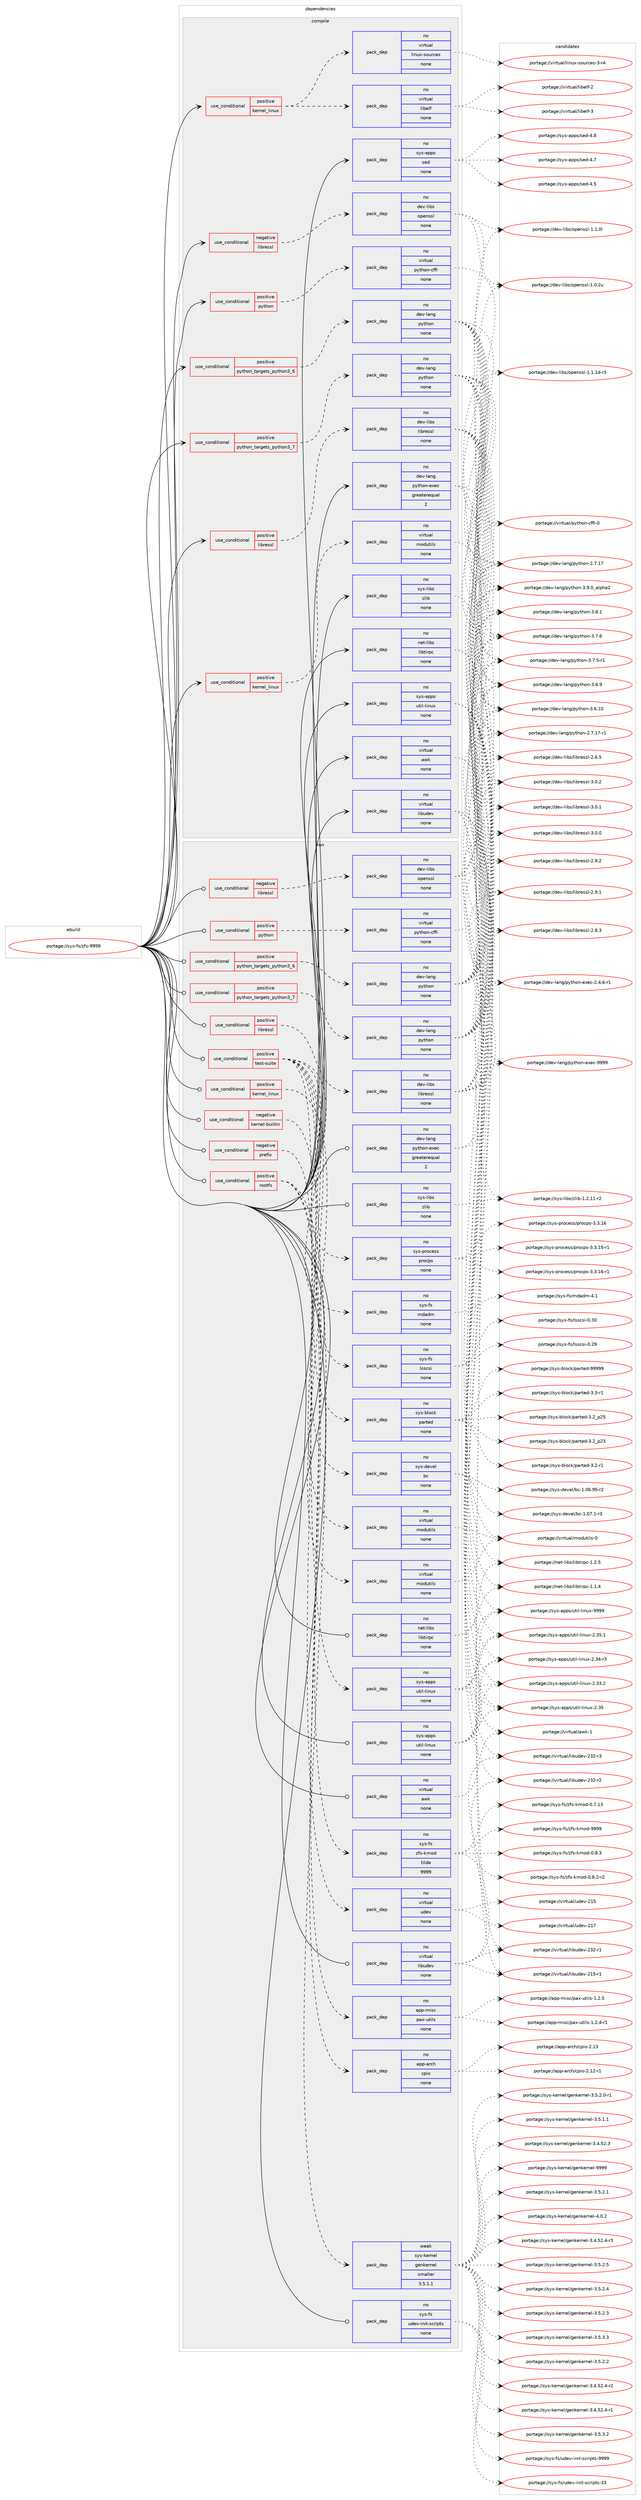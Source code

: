 digraph prolog {

# *************
# Graph options
# *************

newrank=true;
concentrate=true;
compound=true;
graph [rankdir=LR,fontname=Helvetica,fontsize=10,ranksep=1.5];#, ranksep=2.5, nodesep=0.2];
edge  [arrowhead=vee];
node  [fontname=Helvetica,fontsize=10];

# **********
# The ebuild
# **********

subgraph cluster_leftcol {
color=gray;
rank=same;
label=<<i>ebuild</i>>;
id [label="portage://sys-fs/zfs-9999", color=red, width=4, href="../sys-fs/zfs-9999.svg"];
}

# ****************
# The dependencies
# ****************

subgraph cluster_midcol {
color=gray;
label=<<i>dependencies</i>>;
subgraph cluster_compile {
fillcolor="#eeeeee";
style=filled;
label=<<i>compile</i>>;
subgraph cond8809 {
dependency45622 [label=<<TABLE BORDER="0" CELLBORDER="1" CELLSPACING="0" CELLPADDING="4"><TR><TD ROWSPAN="3" CELLPADDING="10">use_conditional</TD></TR><TR><TD>negative</TD></TR><TR><TD>libressl</TD></TR></TABLE>>, shape=none, color=red];
subgraph pack35790 {
dependency45623 [label=<<TABLE BORDER="0" CELLBORDER="1" CELLSPACING="0" CELLPADDING="4" WIDTH="220"><TR><TD ROWSPAN="6" CELLPADDING="30">pack_dep</TD></TR><TR><TD WIDTH="110">no</TD></TR><TR><TD>dev-libs</TD></TR><TR><TD>openssl</TD></TR><TR><TD>none</TD></TR><TR><TD></TD></TR></TABLE>>, shape=none, color=blue];
}
dependency45622:e -> dependency45623:w [weight=20,style="dashed",arrowhead="vee"];
}
id:e -> dependency45622:w [weight=20,style="solid",arrowhead="vee"];
subgraph cond8810 {
dependency45624 [label=<<TABLE BORDER="0" CELLBORDER="1" CELLSPACING="0" CELLPADDING="4"><TR><TD ROWSPAN="3" CELLPADDING="10">use_conditional</TD></TR><TR><TD>positive</TD></TR><TR><TD>kernel_linux</TD></TR></TABLE>>, shape=none, color=red];
subgraph pack35791 {
dependency45625 [label=<<TABLE BORDER="0" CELLBORDER="1" CELLSPACING="0" CELLPADDING="4" WIDTH="220"><TR><TD ROWSPAN="6" CELLPADDING="30">pack_dep</TD></TR><TR><TD WIDTH="110">no</TD></TR><TR><TD>virtual</TD></TR><TR><TD>linux-sources</TD></TR><TR><TD>none</TD></TR><TR><TD></TD></TR></TABLE>>, shape=none, color=blue];
}
dependency45624:e -> dependency45625:w [weight=20,style="dashed",arrowhead="vee"];
subgraph pack35792 {
dependency45626 [label=<<TABLE BORDER="0" CELLBORDER="1" CELLSPACING="0" CELLPADDING="4" WIDTH="220"><TR><TD ROWSPAN="6" CELLPADDING="30">pack_dep</TD></TR><TR><TD WIDTH="110">no</TD></TR><TR><TD>virtual</TD></TR><TR><TD>libelf</TD></TR><TR><TD>none</TD></TR><TR><TD></TD></TR></TABLE>>, shape=none, color=blue];
}
dependency45624:e -> dependency45626:w [weight=20,style="dashed",arrowhead="vee"];
}
id:e -> dependency45624:w [weight=20,style="solid",arrowhead="vee"];
subgraph cond8811 {
dependency45627 [label=<<TABLE BORDER="0" CELLBORDER="1" CELLSPACING="0" CELLPADDING="4"><TR><TD ROWSPAN="3" CELLPADDING="10">use_conditional</TD></TR><TR><TD>positive</TD></TR><TR><TD>kernel_linux</TD></TR></TABLE>>, shape=none, color=red];
subgraph pack35793 {
dependency45628 [label=<<TABLE BORDER="0" CELLBORDER="1" CELLSPACING="0" CELLPADDING="4" WIDTH="220"><TR><TD ROWSPAN="6" CELLPADDING="30">pack_dep</TD></TR><TR><TD WIDTH="110">no</TD></TR><TR><TD>virtual</TD></TR><TR><TD>modutils</TD></TR><TR><TD>none</TD></TR><TR><TD></TD></TR></TABLE>>, shape=none, color=blue];
}
dependency45627:e -> dependency45628:w [weight=20,style="dashed",arrowhead="vee"];
}
id:e -> dependency45627:w [weight=20,style="solid",arrowhead="vee"];
subgraph cond8812 {
dependency45629 [label=<<TABLE BORDER="0" CELLBORDER="1" CELLSPACING="0" CELLPADDING="4"><TR><TD ROWSPAN="3" CELLPADDING="10">use_conditional</TD></TR><TR><TD>positive</TD></TR><TR><TD>libressl</TD></TR></TABLE>>, shape=none, color=red];
subgraph pack35794 {
dependency45630 [label=<<TABLE BORDER="0" CELLBORDER="1" CELLSPACING="0" CELLPADDING="4" WIDTH="220"><TR><TD ROWSPAN="6" CELLPADDING="30">pack_dep</TD></TR><TR><TD WIDTH="110">no</TD></TR><TR><TD>dev-libs</TD></TR><TR><TD>libressl</TD></TR><TR><TD>none</TD></TR><TR><TD></TD></TR></TABLE>>, shape=none, color=blue];
}
dependency45629:e -> dependency45630:w [weight=20,style="dashed",arrowhead="vee"];
}
id:e -> dependency45629:w [weight=20,style="solid",arrowhead="vee"];
subgraph cond8813 {
dependency45631 [label=<<TABLE BORDER="0" CELLBORDER="1" CELLSPACING="0" CELLPADDING="4"><TR><TD ROWSPAN="3" CELLPADDING="10">use_conditional</TD></TR><TR><TD>positive</TD></TR><TR><TD>python</TD></TR></TABLE>>, shape=none, color=red];
subgraph pack35795 {
dependency45632 [label=<<TABLE BORDER="0" CELLBORDER="1" CELLSPACING="0" CELLPADDING="4" WIDTH="220"><TR><TD ROWSPAN="6" CELLPADDING="30">pack_dep</TD></TR><TR><TD WIDTH="110">no</TD></TR><TR><TD>virtual</TD></TR><TR><TD>python-cffi</TD></TR><TR><TD>none</TD></TR><TR><TD></TD></TR></TABLE>>, shape=none, color=blue];
}
dependency45631:e -> dependency45632:w [weight=20,style="dashed",arrowhead="vee"];
}
id:e -> dependency45631:w [weight=20,style="solid",arrowhead="vee"];
subgraph cond8814 {
dependency45633 [label=<<TABLE BORDER="0" CELLBORDER="1" CELLSPACING="0" CELLPADDING="4"><TR><TD ROWSPAN="3" CELLPADDING="10">use_conditional</TD></TR><TR><TD>positive</TD></TR><TR><TD>python_targets_python3_6</TD></TR></TABLE>>, shape=none, color=red];
subgraph pack35796 {
dependency45634 [label=<<TABLE BORDER="0" CELLBORDER="1" CELLSPACING="0" CELLPADDING="4" WIDTH="220"><TR><TD ROWSPAN="6" CELLPADDING="30">pack_dep</TD></TR><TR><TD WIDTH="110">no</TD></TR><TR><TD>dev-lang</TD></TR><TR><TD>python</TD></TR><TR><TD>none</TD></TR><TR><TD></TD></TR></TABLE>>, shape=none, color=blue];
}
dependency45633:e -> dependency45634:w [weight=20,style="dashed",arrowhead="vee"];
}
id:e -> dependency45633:w [weight=20,style="solid",arrowhead="vee"];
subgraph cond8815 {
dependency45635 [label=<<TABLE BORDER="0" CELLBORDER="1" CELLSPACING="0" CELLPADDING="4"><TR><TD ROWSPAN="3" CELLPADDING="10">use_conditional</TD></TR><TR><TD>positive</TD></TR><TR><TD>python_targets_python3_7</TD></TR></TABLE>>, shape=none, color=red];
subgraph pack35797 {
dependency45636 [label=<<TABLE BORDER="0" CELLBORDER="1" CELLSPACING="0" CELLPADDING="4" WIDTH="220"><TR><TD ROWSPAN="6" CELLPADDING="30">pack_dep</TD></TR><TR><TD WIDTH="110">no</TD></TR><TR><TD>dev-lang</TD></TR><TR><TD>python</TD></TR><TR><TD>none</TD></TR><TR><TD></TD></TR></TABLE>>, shape=none, color=blue];
}
dependency45635:e -> dependency45636:w [weight=20,style="dashed",arrowhead="vee"];
}
id:e -> dependency45635:w [weight=20,style="solid",arrowhead="vee"];
subgraph pack35798 {
dependency45637 [label=<<TABLE BORDER="0" CELLBORDER="1" CELLSPACING="0" CELLPADDING="4" WIDTH="220"><TR><TD ROWSPAN="6" CELLPADDING="30">pack_dep</TD></TR><TR><TD WIDTH="110">no</TD></TR><TR><TD>dev-lang</TD></TR><TR><TD>python-exec</TD></TR><TR><TD>greaterequal</TD></TR><TR><TD>2</TD></TR></TABLE>>, shape=none, color=blue];
}
id:e -> dependency45637:w [weight=20,style="solid",arrowhead="vee"];
subgraph pack35799 {
dependency45638 [label=<<TABLE BORDER="0" CELLBORDER="1" CELLSPACING="0" CELLPADDING="4" WIDTH="220"><TR><TD ROWSPAN="6" CELLPADDING="30">pack_dep</TD></TR><TR><TD WIDTH="110">no</TD></TR><TR><TD>net-libs</TD></TR><TR><TD>libtirpc</TD></TR><TR><TD>none</TD></TR><TR><TD></TD></TR></TABLE>>, shape=none, color=blue];
}
id:e -> dependency45638:w [weight=20,style="solid",arrowhead="vee"];
subgraph pack35800 {
dependency45639 [label=<<TABLE BORDER="0" CELLBORDER="1" CELLSPACING="0" CELLPADDING="4" WIDTH="220"><TR><TD ROWSPAN="6" CELLPADDING="30">pack_dep</TD></TR><TR><TD WIDTH="110">no</TD></TR><TR><TD>sys-apps</TD></TR><TR><TD>sed</TD></TR><TR><TD>none</TD></TR><TR><TD></TD></TR></TABLE>>, shape=none, color=blue];
}
id:e -> dependency45639:w [weight=20,style="solid",arrowhead="vee"];
subgraph pack35801 {
dependency45640 [label=<<TABLE BORDER="0" CELLBORDER="1" CELLSPACING="0" CELLPADDING="4" WIDTH="220"><TR><TD ROWSPAN="6" CELLPADDING="30">pack_dep</TD></TR><TR><TD WIDTH="110">no</TD></TR><TR><TD>sys-apps</TD></TR><TR><TD>util-linux</TD></TR><TR><TD>none</TD></TR><TR><TD></TD></TR></TABLE>>, shape=none, color=blue];
}
id:e -> dependency45640:w [weight=20,style="solid",arrowhead="vee"];
subgraph pack35802 {
dependency45641 [label=<<TABLE BORDER="0" CELLBORDER="1" CELLSPACING="0" CELLPADDING="4" WIDTH="220"><TR><TD ROWSPAN="6" CELLPADDING="30">pack_dep</TD></TR><TR><TD WIDTH="110">no</TD></TR><TR><TD>sys-libs</TD></TR><TR><TD>zlib</TD></TR><TR><TD>none</TD></TR><TR><TD></TD></TR></TABLE>>, shape=none, color=blue];
}
id:e -> dependency45641:w [weight=20,style="solid",arrowhead="vee"];
subgraph pack35803 {
dependency45642 [label=<<TABLE BORDER="0" CELLBORDER="1" CELLSPACING="0" CELLPADDING="4" WIDTH="220"><TR><TD ROWSPAN="6" CELLPADDING="30">pack_dep</TD></TR><TR><TD WIDTH="110">no</TD></TR><TR><TD>virtual</TD></TR><TR><TD>awk</TD></TR><TR><TD>none</TD></TR><TR><TD></TD></TR></TABLE>>, shape=none, color=blue];
}
id:e -> dependency45642:w [weight=20,style="solid",arrowhead="vee"];
subgraph pack35804 {
dependency45643 [label=<<TABLE BORDER="0" CELLBORDER="1" CELLSPACING="0" CELLPADDING="4" WIDTH="220"><TR><TD ROWSPAN="6" CELLPADDING="30">pack_dep</TD></TR><TR><TD WIDTH="110">no</TD></TR><TR><TD>virtual</TD></TR><TR><TD>libudev</TD></TR><TR><TD>none</TD></TR><TR><TD></TD></TR></TABLE>>, shape=none, color=blue];
}
id:e -> dependency45643:w [weight=20,style="solid",arrowhead="vee"];
}
subgraph cluster_compileandrun {
fillcolor="#eeeeee";
style=filled;
label=<<i>compile and run</i>>;
}
subgraph cluster_run {
fillcolor="#eeeeee";
style=filled;
label=<<i>run</i>>;
subgraph cond8816 {
dependency45644 [label=<<TABLE BORDER="0" CELLBORDER="1" CELLSPACING="0" CELLPADDING="4"><TR><TD ROWSPAN="3" CELLPADDING="10">use_conditional</TD></TR><TR><TD>negative</TD></TR><TR><TD>kernel-builtin</TD></TR></TABLE>>, shape=none, color=red];
subgraph pack35805 {
dependency45645 [label=<<TABLE BORDER="0" CELLBORDER="1" CELLSPACING="0" CELLPADDING="4" WIDTH="220"><TR><TD ROWSPAN="6" CELLPADDING="30">pack_dep</TD></TR><TR><TD WIDTH="110">no</TD></TR><TR><TD>sys-fs</TD></TR><TR><TD>zfs-kmod</TD></TR><TR><TD>tilde</TD></TR><TR><TD>9999</TD></TR></TABLE>>, shape=none, color=blue];
}
dependency45644:e -> dependency45645:w [weight=20,style="dashed",arrowhead="vee"];
}
id:e -> dependency45644:w [weight=20,style="solid",arrowhead="odot"];
subgraph cond8817 {
dependency45646 [label=<<TABLE BORDER="0" CELLBORDER="1" CELLSPACING="0" CELLPADDING="4"><TR><TD ROWSPAN="3" CELLPADDING="10">use_conditional</TD></TR><TR><TD>negative</TD></TR><TR><TD>libressl</TD></TR></TABLE>>, shape=none, color=red];
subgraph pack35806 {
dependency45647 [label=<<TABLE BORDER="0" CELLBORDER="1" CELLSPACING="0" CELLPADDING="4" WIDTH="220"><TR><TD ROWSPAN="6" CELLPADDING="30">pack_dep</TD></TR><TR><TD WIDTH="110">no</TD></TR><TR><TD>dev-libs</TD></TR><TR><TD>openssl</TD></TR><TR><TD>none</TD></TR><TR><TD></TD></TR></TABLE>>, shape=none, color=blue];
}
dependency45646:e -> dependency45647:w [weight=20,style="dashed",arrowhead="vee"];
}
id:e -> dependency45646:w [weight=20,style="solid",arrowhead="odot"];
subgraph cond8818 {
dependency45648 [label=<<TABLE BORDER="0" CELLBORDER="1" CELLSPACING="0" CELLPADDING="4"><TR><TD ROWSPAN="3" CELLPADDING="10">use_conditional</TD></TR><TR><TD>negative</TD></TR><TR><TD>prefix</TD></TR></TABLE>>, shape=none, color=red];
subgraph pack35807 {
dependency45649 [label=<<TABLE BORDER="0" CELLBORDER="1" CELLSPACING="0" CELLPADDING="4" WIDTH="220"><TR><TD ROWSPAN="6" CELLPADDING="30">pack_dep</TD></TR><TR><TD WIDTH="110">no</TD></TR><TR><TD>virtual</TD></TR><TR><TD>udev</TD></TR><TR><TD>none</TD></TR><TR><TD></TD></TR></TABLE>>, shape=none, color=blue];
}
dependency45648:e -> dependency45649:w [weight=20,style="dashed",arrowhead="vee"];
}
id:e -> dependency45648:w [weight=20,style="solid",arrowhead="odot"];
subgraph cond8819 {
dependency45650 [label=<<TABLE BORDER="0" CELLBORDER="1" CELLSPACING="0" CELLPADDING="4"><TR><TD ROWSPAN="3" CELLPADDING="10">use_conditional</TD></TR><TR><TD>positive</TD></TR><TR><TD>kernel_linux</TD></TR></TABLE>>, shape=none, color=red];
subgraph pack35808 {
dependency45651 [label=<<TABLE BORDER="0" CELLBORDER="1" CELLSPACING="0" CELLPADDING="4" WIDTH="220"><TR><TD ROWSPAN="6" CELLPADDING="30">pack_dep</TD></TR><TR><TD WIDTH="110">no</TD></TR><TR><TD>virtual</TD></TR><TR><TD>modutils</TD></TR><TR><TD>none</TD></TR><TR><TD></TD></TR></TABLE>>, shape=none, color=blue];
}
dependency45650:e -> dependency45651:w [weight=20,style="dashed",arrowhead="vee"];
}
id:e -> dependency45650:w [weight=20,style="solid",arrowhead="odot"];
subgraph cond8820 {
dependency45652 [label=<<TABLE BORDER="0" CELLBORDER="1" CELLSPACING="0" CELLPADDING="4"><TR><TD ROWSPAN="3" CELLPADDING="10">use_conditional</TD></TR><TR><TD>positive</TD></TR><TR><TD>libressl</TD></TR></TABLE>>, shape=none, color=red];
subgraph pack35809 {
dependency45653 [label=<<TABLE BORDER="0" CELLBORDER="1" CELLSPACING="0" CELLPADDING="4" WIDTH="220"><TR><TD ROWSPAN="6" CELLPADDING="30">pack_dep</TD></TR><TR><TD WIDTH="110">no</TD></TR><TR><TD>dev-libs</TD></TR><TR><TD>libressl</TD></TR><TR><TD>none</TD></TR><TR><TD></TD></TR></TABLE>>, shape=none, color=blue];
}
dependency45652:e -> dependency45653:w [weight=20,style="dashed",arrowhead="vee"];
}
id:e -> dependency45652:w [weight=20,style="solid",arrowhead="odot"];
subgraph cond8821 {
dependency45654 [label=<<TABLE BORDER="0" CELLBORDER="1" CELLSPACING="0" CELLPADDING="4"><TR><TD ROWSPAN="3" CELLPADDING="10">use_conditional</TD></TR><TR><TD>positive</TD></TR><TR><TD>python</TD></TR></TABLE>>, shape=none, color=red];
subgraph pack35810 {
dependency45655 [label=<<TABLE BORDER="0" CELLBORDER="1" CELLSPACING="0" CELLPADDING="4" WIDTH="220"><TR><TD ROWSPAN="6" CELLPADDING="30">pack_dep</TD></TR><TR><TD WIDTH="110">no</TD></TR><TR><TD>virtual</TD></TR><TR><TD>python-cffi</TD></TR><TR><TD>none</TD></TR><TR><TD></TD></TR></TABLE>>, shape=none, color=blue];
}
dependency45654:e -> dependency45655:w [weight=20,style="dashed",arrowhead="vee"];
}
id:e -> dependency45654:w [weight=20,style="solid",arrowhead="odot"];
subgraph cond8822 {
dependency45656 [label=<<TABLE BORDER="0" CELLBORDER="1" CELLSPACING="0" CELLPADDING="4"><TR><TD ROWSPAN="3" CELLPADDING="10">use_conditional</TD></TR><TR><TD>positive</TD></TR><TR><TD>python_targets_python3_6</TD></TR></TABLE>>, shape=none, color=red];
subgraph pack35811 {
dependency45657 [label=<<TABLE BORDER="0" CELLBORDER="1" CELLSPACING="0" CELLPADDING="4" WIDTH="220"><TR><TD ROWSPAN="6" CELLPADDING="30">pack_dep</TD></TR><TR><TD WIDTH="110">no</TD></TR><TR><TD>dev-lang</TD></TR><TR><TD>python</TD></TR><TR><TD>none</TD></TR><TR><TD></TD></TR></TABLE>>, shape=none, color=blue];
}
dependency45656:e -> dependency45657:w [weight=20,style="dashed",arrowhead="vee"];
}
id:e -> dependency45656:w [weight=20,style="solid",arrowhead="odot"];
subgraph cond8823 {
dependency45658 [label=<<TABLE BORDER="0" CELLBORDER="1" CELLSPACING="0" CELLPADDING="4"><TR><TD ROWSPAN="3" CELLPADDING="10">use_conditional</TD></TR><TR><TD>positive</TD></TR><TR><TD>python_targets_python3_7</TD></TR></TABLE>>, shape=none, color=red];
subgraph pack35812 {
dependency45659 [label=<<TABLE BORDER="0" CELLBORDER="1" CELLSPACING="0" CELLPADDING="4" WIDTH="220"><TR><TD ROWSPAN="6" CELLPADDING="30">pack_dep</TD></TR><TR><TD WIDTH="110">no</TD></TR><TR><TD>dev-lang</TD></TR><TR><TD>python</TD></TR><TR><TD>none</TD></TR><TR><TD></TD></TR></TABLE>>, shape=none, color=blue];
}
dependency45658:e -> dependency45659:w [weight=20,style="dashed",arrowhead="vee"];
}
id:e -> dependency45658:w [weight=20,style="solid",arrowhead="odot"];
subgraph cond8824 {
dependency45660 [label=<<TABLE BORDER="0" CELLBORDER="1" CELLSPACING="0" CELLPADDING="4"><TR><TD ROWSPAN="3" CELLPADDING="10">use_conditional</TD></TR><TR><TD>positive</TD></TR><TR><TD>rootfs</TD></TR></TABLE>>, shape=none, color=red];
subgraph pack35813 {
dependency45661 [label=<<TABLE BORDER="0" CELLBORDER="1" CELLSPACING="0" CELLPADDING="4" WIDTH="220"><TR><TD ROWSPAN="6" CELLPADDING="30">pack_dep</TD></TR><TR><TD WIDTH="110">no</TD></TR><TR><TD>app-arch</TD></TR><TR><TD>cpio</TD></TR><TR><TD>none</TD></TR><TR><TD></TD></TR></TABLE>>, shape=none, color=blue];
}
dependency45660:e -> dependency45661:w [weight=20,style="dashed",arrowhead="vee"];
subgraph pack35814 {
dependency45662 [label=<<TABLE BORDER="0" CELLBORDER="1" CELLSPACING="0" CELLPADDING="4" WIDTH="220"><TR><TD ROWSPAN="6" CELLPADDING="30">pack_dep</TD></TR><TR><TD WIDTH="110">no</TD></TR><TR><TD>app-misc</TD></TR><TR><TD>pax-utils</TD></TR><TR><TD>none</TD></TR><TR><TD></TD></TR></TABLE>>, shape=none, color=blue];
}
dependency45660:e -> dependency45662:w [weight=20,style="dashed",arrowhead="vee"];
subgraph pack35815 {
dependency45663 [label=<<TABLE BORDER="0" CELLBORDER="1" CELLSPACING="0" CELLPADDING="4" WIDTH="220"><TR><TD ROWSPAN="6" CELLPADDING="30">pack_dep</TD></TR><TR><TD WIDTH="110">weak</TD></TR><TR><TD>sys-kernel</TD></TR><TR><TD>genkernel</TD></TR><TR><TD>smaller</TD></TR><TR><TD>3.5.1.1</TD></TR></TABLE>>, shape=none, color=blue];
}
dependency45660:e -> dependency45663:w [weight=20,style="dashed",arrowhead="vee"];
}
id:e -> dependency45660:w [weight=20,style="solid",arrowhead="odot"];
subgraph cond8825 {
dependency45664 [label=<<TABLE BORDER="0" CELLBORDER="1" CELLSPACING="0" CELLPADDING="4"><TR><TD ROWSPAN="3" CELLPADDING="10">use_conditional</TD></TR><TR><TD>positive</TD></TR><TR><TD>test-suite</TD></TR></TABLE>>, shape=none, color=red];
subgraph pack35816 {
dependency45665 [label=<<TABLE BORDER="0" CELLBORDER="1" CELLSPACING="0" CELLPADDING="4" WIDTH="220"><TR><TD ROWSPAN="6" CELLPADDING="30">pack_dep</TD></TR><TR><TD WIDTH="110">no</TD></TR><TR><TD>sys-apps</TD></TR><TR><TD>util-linux</TD></TR><TR><TD>none</TD></TR><TR><TD></TD></TR></TABLE>>, shape=none, color=blue];
}
dependency45664:e -> dependency45665:w [weight=20,style="dashed",arrowhead="vee"];
subgraph pack35817 {
dependency45666 [label=<<TABLE BORDER="0" CELLBORDER="1" CELLSPACING="0" CELLPADDING="4" WIDTH="220"><TR><TD ROWSPAN="6" CELLPADDING="30">pack_dep</TD></TR><TR><TD WIDTH="110">no</TD></TR><TR><TD>sys-devel</TD></TR><TR><TD>bc</TD></TR><TR><TD>none</TD></TR><TR><TD></TD></TR></TABLE>>, shape=none, color=blue];
}
dependency45664:e -> dependency45666:w [weight=20,style="dashed",arrowhead="vee"];
subgraph pack35818 {
dependency45667 [label=<<TABLE BORDER="0" CELLBORDER="1" CELLSPACING="0" CELLPADDING="4" WIDTH="220"><TR><TD ROWSPAN="6" CELLPADDING="30">pack_dep</TD></TR><TR><TD WIDTH="110">no</TD></TR><TR><TD>sys-block</TD></TR><TR><TD>parted</TD></TR><TR><TD>none</TD></TR><TR><TD></TD></TR></TABLE>>, shape=none, color=blue];
}
dependency45664:e -> dependency45667:w [weight=20,style="dashed",arrowhead="vee"];
subgraph pack35819 {
dependency45668 [label=<<TABLE BORDER="0" CELLBORDER="1" CELLSPACING="0" CELLPADDING="4" WIDTH="220"><TR><TD ROWSPAN="6" CELLPADDING="30">pack_dep</TD></TR><TR><TD WIDTH="110">no</TD></TR><TR><TD>sys-fs</TD></TR><TR><TD>lsscsi</TD></TR><TR><TD>none</TD></TR><TR><TD></TD></TR></TABLE>>, shape=none, color=blue];
}
dependency45664:e -> dependency45668:w [weight=20,style="dashed",arrowhead="vee"];
subgraph pack35820 {
dependency45669 [label=<<TABLE BORDER="0" CELLBORDER="1" CELLSPACING="0" CELLPADDING="4" WIDTH="220"><TR><TD ROWSPAN="6" CELLPADDING="30">pack_dep</TD></TR><TR><TD WIDTH="110">no</TD></TR><TR><TD>sys-fs</TD></TR><TR><TD>mdadm</TD></TR><TR><TD>none</TD></TR><TR><TD></TD></TR></TABLE>>, shape=none, color=blue];
}
dependency45664:e -> dependency45669:w [weight=20,style="dashed",arrowhead="vee"];
subgraph pack35821 {
dependency45670 [label=<<TABLE BORDER="0" CELLBORDER="1" CELLSPACING="0" CELLPADDING="4" WIDTH="220"><TR><TD ROWSPAN="6" CELLPADDING="30">pack_dep</TD></TR><TR><TD WIDTH="110">no</TD></TR><TR><TD>sys-process</TD></TR><TR><TD>procps</TD></TR><TR><TD>none</TD></TR><TR><TD></TD></TR></TABLE>>, shape=none, color=blue];
}
dependency45664:e -> dependency45670:w [weight=20,style="dashed",arrowhead="vee"];
subgraph pack35822 {
dependency45671 [label=<<TABLE BORDER="0" CELLBORDER="1" CELLSPACING="0" CELLPADDING="4" WIDTH="220"><TR><TD ROWSPAN="6" CELLPADDING="30">pack_dep</TD></TR><TR><TD WIDTH="110">no</TD></TR><TR><TD>virtual</TD></TR><TR><TD>modutils</TD></TR><TR><TD>none</TD></TR><TR><TD></TD></TR></TABLE>>, shape=none, color=blue];
}
dependency45664:e -> dependency45671:w [weight=20,style="dashed",arrowhead="vee"];
}
id:e -> dependency45664:w [weight=20,style="solid",arrowhead="odot"];
subgraph pack35823 {
dependency45672 [label=<<TABLE BORDER="0" CELLBORDER="1" CELLSPACING="0" CELLPADDING="4" WIDTH="220"><TR><TD ROWSPAN="6" CELLPADDING="30">pack_dep</TD></TR><TR><TD WIDTH="110">no</TD></TR><TR><TD>dev-lang</TD></TR><TR><TD>python-exec</TD></TR><TR><TD>greaterequal</TD></TR><TR><TD>2</TD></TR></TABLE>>, shape=none, color=blue];
}
id:e -> dependency45672:w [weight=20,style="solid",arrowhead="odot"];
subgraph pack35824 {
dependency45673 [label=<<TABLE BORDER="0" CELLBORDER="1" CELLSPACING="0" CELLPADDING="4" WIDTH="220"><TR><TD ROWSPAN="6" CELLPADDING="30">pack_dep</TD></TR><TR><TD WIDTH="110">no</TD></TR><TR><TD>net-libs</TD></TR><TR><TD>libtirpc</TD></TR><TR><TD>none</TD></TR><TR><TD></TD></TR></TABLE>>, shape=none, color=blue];
}
id:e -> dependency45673:w [weight=20,style="solid",arrowhead="odot"];
subgraph pack35825 {
dependency45674 [label=<<TABLE BORDER="0" CELLBORDER="1" CELLSPACING="0" CELLPADDING="4" WIDTH="220"><TR><TD ROWSPAN="6" CELLPADDING="30">pack_dep</TD></TR><TR><TD WIDTH="110">no</TD></TR><TR><TD>sys-apps</TD></TR><TR><TD>util-linux</TD></TR><TR><TD>none</TD></TR><TR><TD></TD></TR></TABLE>>, shape=none, color=blue];
}
id:e -> dependency45674:w [weight=20,style="solid",arrowhead="odot"];
subgraph pack35826 {
dependency45675 [label=<<TABLE BORDER="0" CELLBORDER="1" CELLSPACING="0" CELLPADDING="4" WIDTH="220"><TR><TD ROWSPAN="6" CELLPADDING="30">pack_dep</TD></TR><TR><TD WIDTH="110">no</TD></TR><TR><TD>sys-fs</TD></TR><TR><TD>udev-init-scripts</TD></TR><TR><TD>none</TD></TR><TR><TD></TD></TR></TABLE>>, shape=none, color=blue];
}
id:e -> dependency45675:w [weight=20,style="solid",arrowhead="odot"];
subgraph pack35827 {
dependency45676 [label=<<TABLE BORDER="0" CELLBORDER="1" CELLSPACING="0" CELLPADDING="4" WIDTH="220"><TR><TD ROWSPAN="6" CELLPADDING="30">pack_dep</TD></TR><TR><TD WIDTH="110">no</TD></TR><TR><TD>sys-libs</TD></TR><TR><TD>zlib</TD></TR><TR><TD>none</TD></TR><TR><TD></TD></TR></TABLE>>, shape=none, color=blue];
}
id:e -> dependency45676:w [weight=20,style="solid",arrowhead="odot"];
subgraph pack35828 {
dependency45677 [label=<<TABLE BORDER="0" CELLBORDER="1" CELLSPACING="0" CELLPADDING="4" WIDTH="220"><TR><TD ROWSPAN="6" CELLPADDING="30">pack_dep</TD></TR><TR><TD WIDTH="110">no</TD></TR><TR><TD>virtual</TD></TR><TR><TD>awk</TD></TR><TR><TD>none</TD></TR><TR><TD></TD></TR></TABLE>>, shape=none, color=blue];
}
id:e -> dependency45677:w [weight=20,style="solid",arrowhead="odot"];
subgraph pack35829 {
dependency45678 [label=<<TABLE BORDER="0" CELLBORDER="1" CELLSPACING="0" CELLPADDING="4" WIDTH="220"><TR><TD ROWSPAN="6" CELLPADDING="30">pack_dep</TD></TR><TR><TD WIDTH="110">no</TD></TR><TR><TD>virtual</TD></TR><TR><TD>libudev</TD></TR><TR><TD>none</TD></TR><TR><TD></TD></TR></TABLE>>, shape=none, color=blue];
}
id:e -> dependency45678:w [weight=20,style="solid",arrowhead="odot"];
}
}

# **************
# The candidates
# **************

subgraph cluster_choices {
rank=same;
color=gray;
label=<<i>candidates</i>>;

subgraph choice35790 {
color=black;
nodesep=1;
choice1001011184510810598115471111121011101151151084549464946491004511451 [label="portage://dev-libs/openssl-1.1.1d-r3", color=red, width=4,href="../dev-libs/openssl-1.1.1d-r3.svg"];
choice100101118451081059811547111112101110115115108454946494648108 [label="portage://dev-libs/openssl-1.1.0l", color=red, width=4,href="../dev-libs/openssl-1.1.0l.svg"];
choice100101118451081059811547111112101110115115108454946484650117 [label="portage://dev-libs/openssl-1.0.2u", color=red, width=4,href="../dev-libs/openssl-1.0.2u.svg"];
dependency45623:e -> choice1001011184510810598115471111121011101151151084549464946491004511451:w [style=dotted,weight="100"];
dependency45623:e -> choice100101118451081059811547111112101110115115108454946494648108:w [style=dotted,weight="100"];
dependency45623:e -> choice100101118451081059811547111112101110115115108454946484650117:w [style=dotted,weight="100"];
}
subgraph choice35791 {
color=black;
nodesep=1;
choice1181051141161179710847108105110117120451151111171149910111545514511452 [label="portage://virtual/linux-sources-3-r4", color=red, width=4,href="../virtual/linux-sources-3-r4.svg"];
dependency45625:e -> choice1181051141161179710847108105110117120451151111171149910111545514511452:w [style=dotted,weight="100"];
}
subgraph choice35792 {
color=black;
nodesep=1;
choice1181051141161179710847108105981011081024551 [label="portage://virtual/libelf-3", color=red, width=4,href="../virtual/libelf-3.svg"];
choice1181051141161179710847108105981011081024550 [label="portage://virtual/libelf-2", color=red, width=4,href="../virtual/libelf-2.svg"];
dependency45626:e -> choice1181051141161179710847108105981011081024551:w [style=dotted,weight="100"];
dependency45626:e -> choice1181051141161179710847108105981011081024550:w [style=dotted,weight="100"];
}
subgraph choice35793 {
color=black;
nodesep=1;
choice11810511411611797108471091111001171161051081154548 [label="portage://virtual/modutils-0", color=red, width=4,href="../virtual/modutils-0.svg"];
dependency45628:e -> choice11810511411611797108471091111001171161051081154548:w [style=dotted,weight="100"];
}
subgraph choice35794 {
color=black;
nodesep=1;
choice10010111845108105981154710810598114101115115108455146484650 [label="portage://dev-libs/libressl-3.0.2", color=red, width=4,href="../dev-libs/libressl-3.0.2.svg"];
choice10010111845108105981154710810598114101115115108455146484649 [label="portage://dev-libs/libressl-3.0.1", color=red, width=4,href="../dev-libs/libressl-3.0.1.svg"];
choice10010111845108105981154710810598114101115115108455146484648 [label="portage://dev-libs/libressl-3.0.0", color=red, width=4,href="../dev-libs/libressl-3.0.0.svg"];
choice10010111845108105981154710810598114101115115108455046574650 [label="portage://dev-libs/libressl-2.9.2", color=red, width=4,href="../dev-libs/libressl-2.9.2.svg"];
choice10010111845108105981154710810598114101115115108455046574649 [label="portage://dev-libs/libressl-2.9.1", color=red, width=4,href="../dev-libs/libressl-2.9.1.svg"];
choice10010111845108105981154710810598114101115115108455046564651 [label="portage://dev-libs/libressl-2.8.3", color=red, width=4,href="../dev-libs/libressl-2.8.3.svg"];
choice10010111845108105981154710810598114101115115108455046544653 [label="portage://dev-libs/libressl-2.6.5", color=red, width=4,href="../dev-libs/libressl-2.6.5.svg"];
dependency45630:e -> choice10010111845108105981154710810598114101115115108455146484650:w [style=dotted,weight="100"];
dependency45630:e -> choice10010111845108105981154710810598114101115115108455146484649:w [style=dotted,weight="100"];
dependency45630:e -> choice10010111845108105981154710810598114101115115108455146484648:w [style=dotted,weight="100"];
dependency45630:e -> choice10010111845108105981154710810598114101115115108455046574650:w [style=dotted,weight="100"];
dependency45630:e -> choice10010111845108105981154710810598114101115115108455046574649:w [style=dotted,weight="100"];
dependency45630:e -> choice10010111845108105981154710810598114101115115108455046564651:w [style=dotted,weight="100"];
dependency45630:e -> choice10010111845108105981154710810598114101115115108455046544653:w [style=dotted,weight="100"];
}
subgraph choice35795 {
color=black;
nodesep=1;
choice118105114116117971084711212111610411111045991021021054548 [label="portage://virtual/python-cffi-0", color=red, width=4,href="../virtual/python-cffi-0.svg"];
dependency45632:e -> choice118105114116117971084711212111610411111045991021021054548:w [style=dotted,weight="100"];
}
subgraph choice35796 {
color=black;
nodesep=1;
choice10010111845108971101034711212111610411111045514657464895971081121049750 [label="portage://dev-lang/python-3.9.0_alpha2", color=red, width=4,href="../dev-lang/python-3.9.0_alpha2.svg"];
choice100101118451089711010347112121116104111110455146564649 [label="portage://dev-lang/python-3.8.1", color=red, width=4,href="../dev-lang/python-3.8.1.svg"];
choice100101118451089711010347112121116104111110455146554654 [label="portage://dev-lang/python-3.7.6", color=red, width=4,href="../dev-lang/python-3.7.6.svg"];
choice1001011184510897110103471121211161041111104551465546534511449 [label="portage://dev-lang/python-3.7.5-r1", color=red, width=4,href="../dev-lang/python-3.7.5-r1.svg"];
choice100101118451089711010347112121116104111110455146544657 [label="portage://dev-lang/python-3.6.9", color=red, width=4,href="../dev-lang/python-3.6.9.svg"];
choice10010111845108971101034711212111610411111045514654464948 [label="portage://dev-lang/python-3.6.10", color=red, width=4,href="../dev-lang/python-3.6.10.svg"];
choice100101118451089711010347112121116104111110455046554649554511449 [label="portage://dev-lang/python-2.7.17-r1", color=red, width=4,href="../dev-lang/python-2.7.17-r1.svg"];
choice10010111845108971101034711212111610411111045504655464955 [label="portage://dev-lang/python-2.7.17", color=red, width=4,href="../dev-lang/python-2.7.17.svg"];
dependency45634:e -> choice10010111845108971101034711212111610411111045514657464895971081121049750:w [style=dotted,weight="100"];
dependency45634:e -> choice100101118451089711010347112121116104111110455146564649:w [style=dotted,weight="100"];
dependency45634:e -> choice100101118451089711010347112121116104111110455146554654:w [style=dotted,weight="100"];
dependency45634:e -> choice1001011184510897110103471121211161041111104551465546534511449:w [style=dotted,weight="100"];
dependency45634:e -> choice100101118451089711010347112121116104111110455146544657:w [style=dotted,weight="100"];
dependency45634:e -> choice10010111845108971101034711212111610411111045514654464948:w [style=dotted,weight="100"];
dependency45634:e -> choice100101118451089711010347112121116104111110455046554649554511449:w [style=dotted,weight="100"];
dependency45634:e -> choice10010111845108971101034711212111610411111045504655464955:w [style=dotted,weight="100"];
}
subgraph choice35797 {
color=black;
nodesep=1;
choice10010111845108971101034711212111610411111045514657464895971081121049750 [label="portage://dev-lang/python-3.9.0_alpha2", color=red, width=4,href="../dev-lang/python-3.9.0_alpha2.svg"];
choice100101118451089711010347112121116104111110455146564649 [label="portage://dev-lang/python-3.8.1", color=red, width=4,href="../dev-lang/python-3.8.1.svg"];
choice100101118451089711010347112121116104111110455146554654 [label="portage://dev-lang/python-3.7.6", color=red, width=4,href="../dev-lang/python-3.7.6.svg"];
choice1001011184510897110103471121211161041111104551465546534511449 [label="portage://dev-lang/python-3.7.5-r1", color=red, width=4,href="../dev-lang/python-3.7.5-r1.svg"];
choice100101118451089711010347112121116104111110455146544657 [label="portage://dev-lang/python-3.6.9", color=red, width=4,href="../dev-lang/python-3.6.9.svg"];
choice10010111845108971101034711212111610411111045514654464948 [label="portage://dev-lang/python-3.6.10", color=red, width=4,href="../dev-lang/python-3.6.10.svg"];
choice100101118451089711010347112121116104111110455046554649554511449 [label="portage://dev-lang/python-2.7.17-r1", color=red, width=4,href="../dev-lang/python-2.7.17-r1.svg"];
choice10010111845108971101034711212111610411111045504655464955 [label="portage://dev-lang/python-2.7.17", color=red, width=4,href="../dev-lang/python-2.7.17.svg"];
dependency45636:e -> choice10010111845108971101034711212111610411111045514657464895971081121049750:w [style=dotted,weight="100"];
dependency45636:e -> choice100101118451089711010347112121116104111110455146564649:w [style=dotted,weight="100"];
dependency45636:e -> choice100101118451089711010347112121116104111110455146554654:w [style=dotted,weight="100"];
dependency45636:e -> choice1001011184510897110103471121211161041111104551465546534511449:w [style=dotted,weight="100"];
dependency45636:e -> choice100101118451089711010347112121116104111110455146544657:w [style=dotted,weight="100"];
dependency45636:e -> choice10010111845108971101034711212111610411111045514654464948:w [style=dotted,weight="100"];
dependency45636:e -> choice100101118451089711010347112121116104111110455046554649554511449:w [style=dotted,weight="100"];
dependency45636:e -> choice10010111845108971101034711212111610411111045504655464955:w [style=dotted,weight="100"];
}
subgraph choice35798 {
color=black;
nodesep=1;
choice10010111845108971101034711212111610411111045101120101994557575757 [label="portage://dev-lang/python-exec-9999", color=red, width=4,href="../dev-lang/python-exec-9999.svg"];
choice10010111845108971101034711212111610411111045101120101994550465246544511449 [label="portage://dev-lang/python-exec-2.4.6-r1", color=red, width=4,href="../dev-lang/python-exec-2.4.6-r1.svg"];
dependency45637:e -> choice10010111845108971101034711212111610411111045101120101994557575757:w [style=dotted,weight="100"];
dependency45637:e -> choice10010111845108971101034711212111610411111045101120101994550465246544511449:w [style=dotted,weight="100"];
}
subgraph choice35799 {
color=black;
nodesep=1;
choice1101011164510810598115471081059811610511411299454946504653 [label="portage://net-libs/libtirpc-1.2.5", color=red, width=4,href="../net-libs/libtirpc-1.2.5.svg"];
choice1101011164510810598115471081059811610511411299454946494652 [label="portage://net-libs/libtirpc-1.1.4", color=red, width=4,href="../net-libs/libtirpc-1.1.4.svg"];
dependency45638:e -> choice1101011164510810598115471081059811610511411299454946504653:w [style=dotted,weight="100"];
dependency45638:e -> choice1101011164510810598115471081059811610511411299454946494652:w [style=dotted,weight="100"];
}
subgraph choice35800 {
color=black;
nodesep=1;
choice11512111545971121121154711510110045524656 [label="portage://sys-apps/sed-4.8", color=red, width=4,href="../sys-apps/sed-4.8.svg"];
choice11512111545971121121154711510110045524655 [label="portage://sys-apps/sed-4.7", color=red, width=4,href="../sys-apps/sed-4.7.svg"];
choice11512111545971121121154711510110045524653 [label="portage://sys-apps/sed-4.5", color=red, width=4,href="../sys-apps/sed-4.5.svg"];
dependency45639:e -> choice11512111545971121121154711510110045524656:w [style=dotted,weight="100"];
dependency45639:e -> choice11512111545971121121154711510110045524655:w [style=dotted,weight="100"];
dependency45639:e -> choice11512111545971121121154711510110045524653:w [style=dotted,weight="100"];
}
subgraph choice35801 {
color=black;
nodesep=1;
choice115121115459711211211547117116105108451081051101171204557575757 [label="portage://sys-apps/util-linux-9999", color=red, width=4,href="../sys-apps/util-linux-9999.svg"];
choice1151211154597112112115471171161051084510810511011712045504651534649 [label="portage://sys-apps/util-linux-2.35.1", color=red, width=4,href="../sys-apps/util-linux-2.35.1.svg"];
choice115121115459711211211547117116105108451081051101171204550465153 [label="portage://sys-apps/util-linux-2.35", color=red, width=4,href="../sys-apps/util-linux-2.35.svg"];
choice1151211154597112112115471171161051084510810511011712045504651524511451 [label="portage://sys-apps/util-linux-2.34-r3", color=red, width=4,href="../sys-apps/util-linux-2.34-r3.svg"];
choice1151211154597112112115471171161051084510810511011712045504651514650 [label="portage://sys-apps/util-linux-2.33.2", color=red, width=4,href="../sys-apps/util-linux-2.33.2.svg"];
dependency45640:e -> choice115121115459711211211547117116105108451081051101171204557575757:w [style=dotted,weight="100"];
dependency45640:e -> choice1151211154597112112115471171161051084510810511011712045504651534649:w [style=dotted,weight="100"];
dependency45640:e -> choice115121115459711211211547117116105108451081051101171204550465153:w [style=dotted,weight="100"];
dependency45640:e -> choice1151211154597112112115471171161051084510810511011712045504651524511451:w [style=dotted,weight="100"];
dependency45640:e -> choice1151211154597112112115471171161051084510810511011712045504651514650:w [style=dotted,weight="100"];
}
subgraph choice35802 {
color=black;
nodesep=1;
choice11512111545108105981154712210810598454946504649494511450 [label="portage://sys-libs/zlib-1.2.11-r2", color=red, width=4,href="../sys-libs/zlib-1.2.11-r2.svg"];
dependency45641:e -> choice11512111545108105981154712210810598454946504649494511450:w [style=dotted,weight="100"];
}
subgraph choice35803 {
color=black;
nodesep=1;
choice1181051141161179710847971191074549 [label="portage://virtual/awk-1", color=red, width=4,href="../virtual/awk-1.svg"];
dependency45642:e -> choice1181051141161179710847971191074549:w [style=dotted,weight="100"];
}
subgraph choice35804 {
color=black;
nodesep=1;
choice118105114116117971084710810598117100101118455051504511451 [label="portage://virtual/libudev-232-r3", color=red, width=4,href="../virtual/libudev-232-r3.svg"];
choice118105114116117971084710810598117100101118455051504511450 [label="portage://virtual/libudev-232-r2", color=red, width=4,href="../virtual/libudev-232-r2.svg"];
choice118105114116117971084710810598117100101118455051504511449 [label="portage://virtual/libudev-232-r1", color=red, width=4,href="../virtual/libudev-232-r1.svg"];
choice118105114116117971084710810598117100101118455049534511449 [label="portage://virtual/libudev-215-r1", color=red, width=4,href="../virtual/libudev-215-r1.svg"];
dependency45643:e -> choice118105114116117971084710810598117100101118455051504511451:w [style=dotted,weight="100"];
dependency45643:e -> choice118105114116117971084710810598117100101118455051504511450:w [style=dotted,weight="100"];
dependency45643:e -> choice118105114116117971084710810598117100101118455051504511449:w [style=dotted,weight="100"];
dependency45643:e -> choice118105114116117971084710810598117100101118455049534511449:w [style=dotted,weight="100"];
}
subgraph choice35805 {
color=black;
nodesep=1;
choice1151211154510211547122102115451071091111004557575757 [label="portage://sys-fs/zfs-kmod-9999", color=red, width=4,href="../sys-fs/zfs-kmod-9999.svg"];
choice115121115451021154712210211545107109111100454846564651 [label="portage://sys-fs/zfs-kmod-0.8.3", color=red, width=4,href="../sys-fs/zfs-kmod-0.8.3.svg"];
choice1151211154510211547122102115451071091111004548465646504511450 [label="portage://sys-fs/zfs-kmod-0.8.2-r2", color=red, width=4,href="../sys-fs/zfs-kmod-0.8.2-r2.svg"];
choice11512111545102115471221021154510710911110045484655464951 [label="portage://sys-fs/zfs-kmod-0.7.13", color=red, width=4,href="../sys-fs/zfs-kmod-0.7.13.svg"];
dependency45645:e -> choice1151211154510211547122102115451071091111004557575757:w [style=dotted,weight="100"];
dependency45645:e -> choice115121115451021154712210211545107109111100454846564651:w [style=dotted,weight="100"];
dependency45645:e -> choice1151211154510211547122102115451071091111004548465646504511450:w [style=dotted,weight="100"];
dependency45645:e -> choice11512111545102115471221021154510710911110045484655464951:w [style=dotted,weight="100"];
}
subgraph choice35806 {
color=black;
nodesep=1;
choice1001011184510810598115471111121011101151151084549464946491004511451 [label="portage://dev-libs/openssl-1.1.1d-r3", color=red, width=4,href="../dev-libs/openssl-1.1.1d-r3.svg"];
choice100101118451081059811547111112101110115115108454946494648108 [label="portage://dev-libs/openssl-1.1.0l", color=red, width=4,href="../dev-libs/openssl-1.1.0l.svg"];
choice100101118451081059811547111112101110115115108454946484650117 [label="portage://dev-libs/openssl-1.0.2u", color=red, width=4,href="../dev-libs/openssl-1.0.2u.svg"];
dependency45647:e -> choice1001011184510810598115471111121011101151151084549464946491004511451:w [style=dotted,weight="100"];
dependency45647:e -> choice100101118451081059811547111112101110115115108454946494648108:w [style=dotted,weight="100"];
dependency45647:e -> choice100101118451081059811547111112101110115115108454946484650117:w [style=dotted,weight="100"];
}
subgraph choice35807 {
color=black;
nodesep=1;
choice118105114116117971084711710010111845504955 [label="portage://virtual/udev-217", color=red, width=4,href="../virtual/udev-217.svg"];
choice118105114116117971084711710010111845504953 [label="portage://virtual/udev-215", color=red, width=4,href="../virtual/udev-215.svg"];
dependency45649:e -> choice118105114116117971084711710010111845504955:w [style=dotted,weight="100"];
dependency45649:e -> choice118105114116117971084711710010111845504953:w [style=dotted,weight="100"];
}
subgraph choice35808 {
color=black;
nodesep=1;
choice11810511411611797108471091111001171161051081154548 [label="portage://virtual/modutils-0", color=red, width=4,href="../virtual/modutils-0.svg"];
dependency45651:e -> choice11810511411611797108471091111001171161051081154548:w [style=dotted,weight="100"];
}
subgraph choice35809 {
color=black;
nodesep=1;
choice10010111845108105981154710810598114101115115108455146484650 [label="portage://dev-libs/libressl-3.0.2", color=red, width=4,href="../dev-libs/libressl-3.0.2.svg"];
choice10010111845108105981154710810598114101115115108455146484649 [label="portage://dev-libs/libressl-3.0.1", color=red, width=4,href="../dev-libs/libressl-3.0.1.svg"];
choice10010111845108105981154710810598114101115115108455146484648 [label="portage://dev-libs/libressl-3.0.0", color=red, width=4,href="../dev-libs/libressl-3.0.0.svg"];
choice10010111845108105981154710810598114101115115108455046574650 [label="portage://dev-libs/libressl-2.9.2", color=red, width=4,href="../dev-libs/libressl-2.9.2.svg"];
choice10010111845108105981154710810598114101115115108455046574649 [label="portage://dev-libs/libressl-2.9.1", color=red, width=4,href="../dev-libs/libressl-2.9.1.svg"];
choice10010111845108105981154710810598114101115115108455046564651 [label="portage://dev-libs/libressl-2.8.3", color=red, width=4,href="../dev-libs/libressl-2.8.3.svg"];
choice10010111845108105981154710810598114101115115108455046544653 [label="portage://dev-libs/libressl-2.6.5", color=red, width=4,href="../dev-libs/libressl-2.6.5.svg"];
dependency45653:e -> choice10010111845108105981154710810598114101115115108455146484650:w [style=dotted,weight="100"];
dependency45653:e -> choice10010111845108105981154710810598114101115115108455146484649:w [style=dotted,weight="100"];
dependency45653:e -> choice10010111845108105981154710810598114101115115108455146484648:w [style=dotted,weight="100"];
dependency45653:e -> choice10010111845108105981154710810598114101115115108455046574650:w [style=dotted,weight="100"];
dependency45653:e -> choice10010111845108105981154710810598114101115115108455046574649:w [style=dotted,weight="100"];
dependency45653:e -> choice10010111845108105981154710810598114101115115108455046564651:w [style=dotted,weight="100"];
dependency45653:e -> choice10010111845108105981154710810598114101115115108455046544653:w [style=dotted,weight="100"];
}
subgraph choice35810 {
color=black;
nodesep=1;
choice118105114116117971084711212111610411111045991021021054548 [label="portage://virtual/python-cffi-0", color=red, width=4,href="../virtual/python-cffi-0.svg"];
dependency45655:e -> choice118105114116117971084711212111610411111045991021021054548:w [style=dotted,weight="100"];
}
subgraph choice35811 {
color=black;
nodesep=1;
choice10010111845108971101034711212111610411111045514657464895971081121049750 [label="portage://dev-lang/python-3.9.0_alpha2", color=red, width=4,href="../dev-lang/python-3.9.0_alpha2.svg"];
choice100101118451089711010347112121116104111110455146564649 [label="portage://dev-lang/python-3.8.1", color=red, width=4,href="../dev-lang/python-3.8.1.svg"];
choice100101118451089711010347112121116104111110455146554654 [label="portage://dev-lang/python-3.7.6", color=red, width=4,href="../dev-lang/python-3.7.6.svg"];
choice1001011184510897110103471121211161041111104551465546534511449 [label="portage://dev-lang/python-3.7.5-r1", color=red, width=4,href="../dev-lang/python-3.7.5-r1.svg"];
choice100101118451089711010347112121116104111110455146544657 [label="portage://dev-lang/python-3.6.9", color=red, width=4,href="../dev-lang/python-3.6.9.svg"];
choice10010111845108971101034711212111610411111045514654464948 [label="portage://dev-lang/python-3.6.10", color=red, width=4,href="../dev-lang/python-3.6.10.svg"];
choice100101118451089711010347112121116104111110455046554649554511449 [label="portage://dev-lang/python-2.7.17-r1", color=red, width=4,href="../dev-lang/python-2.7.17-r1.svg"];
choice10010111845108971101034711212111610411111045504655464955 [label="portage://dev-lang/python-2.7.17", color=red, width=4,href="../dev-lang/python-2.7.17.svg"];
dependency45657:e -> choice10010111845108971101034711212111610411111045514657464895971081121049750:w [style=dotted,weight="100"];
dependency45657:e -> choice100101118451089711010347112121116104111110455146564649:w [style=dotted,weight="100"];
dependency45657:e -> choice100101118451089711010347112121116104111110455146554654:w [style=dotted,weight="100"];
dependency45657:e -> choice1001011184510897110103471121211161041111104551465546534511449:w [style=dotted,weight="100"];
dependency45657:e -> choice100101118451089711010347112121116104111110455146544657:w [style=dotted,weight="100"];
dependency45657:e -> choice10010111845108971101034711212111610411111045514654464948:w [style=dotted,weight="100"];
dependency45657:e -> choice100101118451089711010347112121116104111110455046554649554511449:w [style=dotted,weight="100"];
dependency45657:e -> choice10010111845108971101034711212111610411111045504655464955:w [style=dotted,weight="100"];
}
subgraph choice35812 {
color=black;
nodesep=1;
choice10010111845108971101034711212111610411111045514657464895971081121049750 [label="portage://dev-lang/python-3.9.0_alpha2", color=red, width=4,href="../dev-lang/python-3.9.0_alpha2.svg"];
choice100101118451089711010347112121116104111110455146564649 [label="portage://dev-lang/python-3.8.1", color=red, width=4,href="../dev-lang/python-3.8.1.svg"];
choice100101118451089711010347112121116104111110455146554654 [label="portage://dev-lang/python-3.7.6", color=red, width=4,href="../dev-lang/python-3.7.6.svg"];
choice1001011184510897110103471121211161041111104551465546534511449 [label="portage://dev-lang/python-3.7.5-r1", color=red, width=4,href="../dev-lang/python-3.7.5-r1.svg"];
choice100101118451089711010347112121116104111110455146544657 [label="portage://dev-lang/python-3.6.9", color=red, width=4,href="../dev-lang/python-3.6.9.svg"];
choice10010111845108971101034711212111610411111045514654464948 [label="portage://dev-lang/python-3.6.10", color=red, width=4,href="../dev-lang/python-3.6.10.svg"];
choice100101118451089711010347112121116104111110455046554649554511449 [label="portage://dev-lang/python-2.7.17-r1", color=red, width=4,href="../dev-lang/python-2.7.17-r1.svg"];
choice10010111845108971101034711212111610411111045504655464955 [label="portage://dev-lang/python-2.7.17", color=red, width=4,href="../dev-lang/python-2.7.17.svg"];
dependency45659:e -> choice10010111845108971101034711212111610411111045514657464895971081121049750:w [style=dotted,weight="100"];
dependency45659:e -> choice100101118451089711010347112121116104111110455146564649:w [style=dotted,weight="100"];
dependency45659:e -> choice100101118451089711010347112121116104111110455146554654:w [style=dotted,weight="100"];
dependency45659:e -> choice1001011184510897110103471121211161041111104551465546534511449:w [style=dotted,weight="100"];
dependency45659:e -> choice100101118451089711010347112121116104111110455146544657:w [style=dotted,weight="100"];
dependency45659:e -> choice10010111845108971101034711212111610411111045514654464948:w [style=dotted,weight="100"];
dependency45659:e -> choice100101118451089711010347112121116104111110455046554649554511449:w [style=dotted,weight="100"];
dependency45659:e -> choice10010111845108971101034711212111610411111045504655464955:w [style=dotted,weight="100"];
}
subgraph choice35813 {
color=black;
nodesep=1;
choice9711211245971149910447991121051114550464951 [label="portage://app-arch/cpio-2.13", color=red, width=4,href="../app-arch/cpio-2.13.svg"];
choice97112112459711499104479911210511145504649504511449 [label="portage://app-arch/cpio-2.12-r1", color=red, width=4,href="../app-arch/cpio-2.12-r1.svg"];
dependency45661:e -> choice9711211245971149910447991121051114550464951:w [style=dotted,weight="100"];
dependency45661:e -> choice97112112459711499104479911210511145504649504511449:w [style=dotted,weight="100"];
}
subgraph choice35814 {
color=black;
nodesep=1;
choice971121124510910511599471129712045117116105108115454946504653 [label="portage://app-misc/pax-utils-1.2.5", color=red, width=4,href="../app-misc/pax-utils-1.2.5.svg"];
choice9711211245109105115994711297120451171161051081154549465046524511449 [label="portage://app-misc/pax-utils-1.2.4-r1", color=red, width=4,href="../app-misc/pax-utils-1.2.4-r1.svg"];
dependency45662:e -> choice971121124510910511599471129712045117116105108115454946504653:w [style=dotted,weight="100"];
dependency45662:e -> choice9711211245109105115994711297120451171161051081154549465046524511449:w [style=dotted,weight="100"];
}
subgraph choice35815 {
color=black;
nodesep=1;
choice11512111545107101114110101108471031011101071011141101011084557575757 [label="portage://sys-kernel/genkernel-9999", color=red, width=4,href="../sys-kernel/genkernel-9999.svg"];
choice1151211154510710111411010110847103101110107101114110101108455246484650 [label="portage://sys-kernel/genkernel-4.0.2", color=red, width=4,href="../sys-kernel/genkernel-4.0.2.svg"];
choice11512111545107101114110101108471031011101071011141101011084551465346514651 [label="portage://sys-kernel/genkernel-3.5.3.3", color=red, width=4,href="../sys-kernel/genkernel-3.5.3.3.svg"];
choice11512111545107101114110101108471031011101071011141101011084551465346514650 [label="portage://sys-kernel/genkernel-3.5.3.2", color=red, width=4,href="../sys-kernel/genkernel-3.5.3.2.svg"];
choice11512111545107101114110101108471031011101071011141101011084551465346504653 [label="portage://sys-kernel/genkernel-3.5.2.5", color=red, width=4,href="../sys-kernel/genkernel-3.5.2.5.svg"];
choice11512111545107101114110101108471031011101071011141101011084551465346504652 [label="portage://sys-kernel/genkernel-3.5.2.4", color=red, width=4,href="../sys-kernel/genkernel-3.5.2.4.svg"];
choice11512111545107101114110101108471031011101071011141101011084551465346504651 [label="portage://sys-kernel/genkernel-3.5.2.3", color=red, width=4,href="../sys-kernel/genkernel-3.5.2.3.svg"];
choice11512111545107101114110101108471031011101071011141101011084551465346504650 [label="portage://sys-kernel/genkernel-3.5.2.2", color=red, width=4,href="../sys-kernel/genkernel-3.5.2.2.svg"];
choice11512111545107101114110101108471031011101071011141101011084551465346504649 [label="portage://sys-kernel/genkernel-3.5.2.1", color=red, width=4,href="../sys-kernel/genkernel-3.5.2.1.svg"];
choice115121115451071011141101011084710310111010710111411010110845514653465046484511449 [label="portage://sys-kernel/genkernel-3.5.2.0-r1", color=red, width=4,href="../sys-kernel/genkernel-3.5.2.0-r1.svg"];
choice11512111545107101114110101108471031011101071011141101011084551465346494649 [label="portage://sys-kernel/genkernel-3.5.1.1", color=red, width=4,href="../sys-kernel/genkernel-3.5.1.1.svg"];
choice11512111545107101114110101108471031011101071011141101011084551465246535046524511451 [label="portage://sys-kernel/genkernel-3.4.52.4-r3", color=red, width=4,href="../sys-kernel/genkernel-3.4.52.4-r3.svg"];
choice11512111545107101114110101108471031011101071011141101011084551465246535046524511450 [label="portage://sys-kernel/genkernel-3.4.52.4-r2", color=red, width=4,href="../sys-kernel/genkernel-3.4.52.4-r2.svg"];
choice11512111545107101114110101108471031011101071011141101011084551465246535046524511449 [label="portage://sys-kernel/genkernel-3.4.52.4-r1", color=red, width=4,href="../sys-kernel/genkernel-3.4.52.4-r1.svg"];
choice1151211154510710111411010110847103101110107101114110101108455146524653504651 [label="portage://sys-kernel/genkernel-3.4.52.3", color=red, width=4,href="../sys-kernel/genkernel-3.4.52.3.svg"];
dependency45663:e -> choice11512111545107101114110101108471031011101071011141101011084557575757:w [style=dotted,weight="100"];
dependency45663:e -> choice1151211154510710111411010110847103101110107101114110101108455246484650:w [style=dotted,weight="100"];
dependency45663:e -> choice11512111545107101114110101108471031011101071011141101011084551465346514651:w [style=dotted,weight="100"];
dependency45663:e -> choice11512111545107101114110101108471031011101071011141101011084551465346514650:w [style=dotted,weight="100"];
dependency45663:e -> choice11512111545107101114110101108471031011101071011141101011084551465346504653:w [style=dotted,weight="100"];
dependency45663:e -> choice11512111545107101114110101108471031011101071011141101011084551465346504652:w [style=dotted,weight="100"];
dependency45663:e -> choice11512111545107101114110101108471031011101071011141101011084551465346504651:w [style=dotted,weight="100"];
dependency45663:e -> choice11512111545107101114110101108471031011101071011141101011084551465346504650:w [style=dotted,weight="100"];
dependency45663:e -> choice11512111545107101114110101108471031011101071011141101011084551465346504649:w [style=dotted,weight="100"];
dependency45663:e -> choice115121115451071011141101011084710310111010710111411010110845514653465046484511449:w [style=dotted,weight="100"];
dependency45663:e -> choice11512111545107101114110101108471031011101071011141101011084551465346494649:w [style=dotted,weight="100"];
dependency45663:e -> choice11512111545107101114110101108471031011101071011141101011084551465246535046524511451:w [style=dotted,weight="100"];
dependency45663:e -> choice11512111545107101114110101108471031011101071011141101011084551465246535046524511450:w [style=dotted,weight="100"];
dependency45663:e -> choice11512111545107101114110101108471031011101071011141101011084551465246535046524511449:w [style=dotted,weight="100"];
dependency45663:e -> choice1151211154510710111411010110847103101110107101114110101108455146524653504651:w [style=dotted,weight="100"];
}
subgraph choice35816 {
color=black;
nodesep=1;
choice115121115459711211211547117116105108451081051101171204557575757 [label="portage://sys-apps/util-linux-9999", color=red, width=4,href="../sys-apps/util-linux-9999.svg"];
choice1151211154597112112115471171161051084510810511011712045504651534649 [label="portage://sys-apps/util-linux-2.35.1", color=red, width=4,href="../sys-apps/util-linux-2.35.1.svg"];
choice115121115459711211211547117116105108451081051101171204550465153 [label="portage://sys-apps/util-linux-2.35", color=red, width=4,href="../sys-apps/util-linux-2.35.svg"];
choice1151211154597112112115471171161051084510810511011712045504651524511451 [label="portage://sys-apps/util-linux-2.34-r3", color=red, width=4,href="../sys-apps/util-linux-2.34-r3.svg"];
choice1151211154597112112115471171161051084510810511011712045504651514650 [label="portage://sys-apps/util-linux-2.33.2", color=red, width=4,href="../sys-apps/util-linux-2.33.2.svg"];
dependency45665:e -> choice115121115459711211211547117116105108451081051101171204557575757:w [style=dotted,weight="100"];
dependency45665:e -> choice1151211154597112112115471171161051084510810511011712045504651534649:w [style=dotted,weight="100"];
dependency45665:e -> choice115121115459711211211547117116105108451081051101171204550465153:w [style=dotted,weight="100"];
dependency45665:e -> choice1151211154597112112115471171161051084510810511011712045504651524511451:w [style=dotted,weight="100"];
dependency45665:e -> choice1151211154597112112115471171161051084510810511011712045504651514650:w [style=dotted,weight="100"];
}
subgraph choice35817 {
color=black;
nodesep=1;
choice11512111545100101118101108479899454946485546494511451 [label="portage://sys-devel/bc-1.07.1-r3", color=red, width=4,href="../sys-devel/bc-1.07.1-r3.svg"];
choice1151211154510010111810110847989945494648544657534511450 [label="portage://sys-devel/bc-1.06.95-r2", color=red, width=4,href="../sys-devel/bc-1.06.95-r2.svg"];
dependency45666:e -> choice11512111545100101118101108479899454946485546494511451:w [style=dotted,weight="100"];
dependency45666:e -> choice1151211154510010111810110847989945494648544657534511450:w [style=dotted,weight="100"];
}
subgraph choice35818 {
color=black;
nodesep=1;
choice1151211154598108111991074711297114116101100455757575757 [label="portage://sys-block/parted-99999", color=red, width=4,href="../sys-block/parted-99999.svg"];
choice1151211154598108111991074711297114116101100455146514511449 [label="portage://sys-block/parted-3.3-r1", color=red, width=4,href="../sys-block/parted-3.3-r1.svg"];
choice115121115459810811199107471129711411610110045514650951125053 [label="portage://sys-block/parted-3.2_p25", color=red, width=4,href="../sys-block/parted-3.2_p25.svg"];
choice115121115459810811199107471129711411610110045514650951125051 [label="portage://sys-block/parted-3.2_p23", color=red, width=4,href="../sys-block/parted-3.2_p23.svg"];
choice1151211154598108111991074711297114116101100455146504511449 [label="portage://sys-block/parted-3.2-r1", color=red, width=4,href="../sys-block/parted-3.2-r1.svg"];
dependency45667:e -> choice1151211154598108111991074711297114116101100455757575757:w [style=dotted,weight="100"];
dependency45667:e -> choice1151211154598108111991074711297114116101100455146514511449:w [style=dotted,weight="100"];
dependency45667:e -> choice115121115459810811199107471129711411610110045514650951125053:w [style=dotted,weight="100"];
dependency45667:e -> choice115121115459810811199107471129711411610110045514650951125051:w [style=dotted,weight="100"];
dependency45667:e -> choice1151211154598108111991074711297114116101100455146504511449:w [style=dotted,weight="100"];
}
subgraph choice35819 {
color=black;
nodesep=1;
choice1151211154510211547108115115991151054548465148 [label="portage://sys-fs/lsscsi-0.30", color=red, width=4,href="../sys-fs/lsscsi-0.30.svg"];
choice1151211154510211547108115115991151054548465057 [label="portage://sys-fs/lsscsi-0.29", color=red, width=4,href="../sys-fs/lsscsi-0.29.svg"];
dependency45668:e -> choice1151211154510211547108115115991151054548465148:w [style=dotted,weight="100"];
dependency45668:e -> choice1151211154510211547108115115991151054548465057:w [style=dotted,weight="100"];
}
subgraph choice35820 {
color=black;
nodesep=1;
choice11512111545102115471091009710010945524649 [label="portage://sys-fs/mdadm-4.1", color=red, width=4,href="../sys-fs/mdadm-4.1.svg"];
dependency45669:e -> choice11512111545102115471091009710010945524649:w [style=dotted,weight="100"];
}
subgraph choice35821 {
color=black;
nodesep=1;
choice11512111545112114111991011151154711211411199112115455146514649544511449 [label="portage://sys-process/procps-3.3.16-r1", color=red, width=4,href="../sys-process/procps-3.3.16-r1.svg"];
choice1151211154511211411199101115115471121141119911211545514651464954 [label="portage://sys-process/procps-3.3.16", color=red, width=4,href="../sys-process/procps-3.3.16.svg"];
choice11512111545112114111991011151154711211411199112115455146514649534511449 [label="portage://sys-process/procps-3.3.15-r1", color=red, width=4,href="../sys-process/procps-3.3.15-r1.svg"];
dependency45670:e -> choice11512111545112114111991011151154711211411199112115455146514649544511449:w [style=dotted,weight="100"];
dependency45670:e -> choice1151211154511211411199101115115471121141119911211545514651464954:w [style=dotted,weight="100"];
dependency45670:e -> choice11512111545112114111991011151154711211411199112115455146514649534511449:w [style=dotted,weight="100"];
}
subgraph choice35822 {
color=black;
nodesep=1;
choice11810511411611797108471091111001171161051081154548 [label="portage://virtual/modutils-0", color=red, width=4,href="../virtual/modutils-0.svg"];
dependency45671:e -> choice11810511411611797108471091111001171161051081154548:w [style=dotted,weight="100"];
}
subgraph choice35823 {
color=black;
nodesep=1;
choice10010111845108971101034711212111610411111045101120101994557575757 [label="portage://dev-lang/python-exec-9999", color=red, width=4,href="../dev-lang/python-exec-9999.svg"];
choice10010111845108971101034711212111610411111045101120101994550465246544511449 [label="portage://dev-lang/python-exec-2.4.6-r1", color=red, width=4,href="../dev-lang/python-exec-2.4.6-r1.svg"];
dependency45672:e -> choice10010111845108971101034711212111610411111045101120101994557575757:w [style=dotted,weight="100"];
dependency45672:e -> choice10010111845108971101034711212111610411111045101120101994550465246544511449:w [style=dotted,weight="100"];
}
subgraph choice35824 {
color=black;
nodesep=1;
choice1101011164510810598115471081059811610511411299454946504653 [label="portage://net-libs/libtirpc-1.2.5", color=red, width=4,href="../net-libs/libtirpc-1.2.5.svg"];
choice1101011164510810598115471081059811610511411299454946494652 [label="portage://net-libs/libtirpc-1.1.4", color=red, width=4,href="../net-libs/libtirpc-1.1.4.svg"];
dependency45673:e -> choice1101011164510810598115471081059811610511411299454946504653:w [style=dotted,weight="100"];
dependency45673:e -> choice1101011164510810598115471081059811610511411299454946494652:w [style=dotted,weight="100"];
}
subgraph choice35825 {
color=black;
nodesep=1;
choice115121115459711211211547117116105108451081051101171204557575757 [label="portage://sys-apps/util-linux-9999", color=red, width=4,href="../sys-apps/util-linux-9999.svg"];
choice1151211154597112112115471171161051084510810511011712045504651534649 [label="portage://sys-apps/util-linux-2.35.1", color=red, width=4,href="../sys-apps/util-linux-2.35.1.svg"];
choice115121115459711211211547117116105108451081051101171204550465153 [label="portage://sys-apps/util-linux-2.35", color=red, width=4,href="../sys-apps/util-linux-2.35.svg"];
choice1151211154597112112115471171161051084510810511011712045504651524511451 [label="portage://sys-apps/util-linux-2.34-r3", color=red, width=4,href="../sys-apps/util-linux-2.34-r3.svg"];
choice1151211154597112112115471171161051084510810511011712045504651514650 [label="portage://sys-apps/util-linux-2.33.2", color=red, width=4,href="../sys-apps/util-linux-2.33.2.svg"];
dependency45674:e -> choice115121115459711211211547117116105108451081051101171204557575757:w [style=dotted,weight="100"];
dependency45674:e -> choice1151211154597112112115471171161051084510810511011712045504651534649:w [style=dotted,weight="100"];
dependency45674:e -> choice115121115459711211211547117116105108451081051101171204550465153:w [style=dotted,weight="100"];
dependency45674:e -> choice1151211154597112112115471171161051084510810511011712045504651524511451:w [style=dotted,weight="100"];
dependency45674:e -> choice1151211154597112112115471171161051084510810511011712045504651514650:w [style=dotted,weight="100"];
}
subgraph choice35826 {
color=black;
nodesep=1;
choice11512111545102115471171001011184510511010511645115991141051121161154557575757 [label="portage://sys-fs/udev-init-scripts-9999", color=red, width=4,href="../sys-fs/udev-init-scripts-9999.svg"];
choice1151211154510211547117100101118451051101051164511599114105112116115455151 [label="portage://sys-fs/udev-init-scripts-33", color=red, width=4,href="../sys-fs/udev-init-scripts-33.svg"];
dependency45675:e -> choice11512111545102115471171001011184510511010511645115991141051121161154557575757:w [style=dotted,weight="100"];
dependency45675:e -> choice1151211154510211547117100101118451051101051164511599114105112116115455151:w [style=dotted,weight="100"];
}
subgraph choice35827 {
color=black;
nodesep=1;
choice11512111545108105981154712210810598454946504649494511450 [label="portage://sys-libs/zlib-1.2.11-r2", color=red, width=4,href="../sys-libs/zlib-1.2.11-r2.svg"];
dependency45676:e -> choice11512111545108105981154712210810598454946504649494511450:w [style=dotted,weight="100"];
}
subgraph choice35828 {
color=black;
nodesep=1;
choice1181051141161179710847971191074549 [label="portage://virtual/awk-1", color=red, width=4,href="../virtual/awk-1.svg"];
dependency45677:e -> choice1181051141161179710847971191074549:w [style=dotted,weight="100"];
}
subgraph choice35829 {
color=black;
nodesep=1;
choice118105114116117971084710810598117100101118455051504511451 [label="portage://virtual/libudev-232-r3", color=red, width=4,href="../virtual/libudev-232-r3.svg"];
choice118105114116117971084710810598117100101118455051504511450 [label="portage://virtual/libudev-232-r2", color=red, width=4,href="../virtual/libudev-232-r2.svg"];
choice118105114116117971084710810598117100101118455051504511449 [label="portage://virtual/libudev-232-r1", color=red, width=4,href="../virtual/libudev-232-r1.svg"];
choice118105114116117971084710810598117100101118455049534511449 [label="portage://virtual/libudev-215-r1", color=red, width=4,href="../virtual/libudev-215-r1.svg"];
dependency45678:e -> choice118105114116117971084710810598117100101118455051504511451:w [style=dotted,weight="100"];
dependency45678:e -> choice118105114116117971084710810598117100101118455051504511450:w [style=dotted,weight="100"];
dependency45678:e -> choice118105114116117971084710810598117100101118455051504511449:w [style=dotted,weight="100"];
dependency45678:e -> choice118105114116117971084710810598117100101118455049534511449:w [style=dotted,weight="100"];
}
}

}
